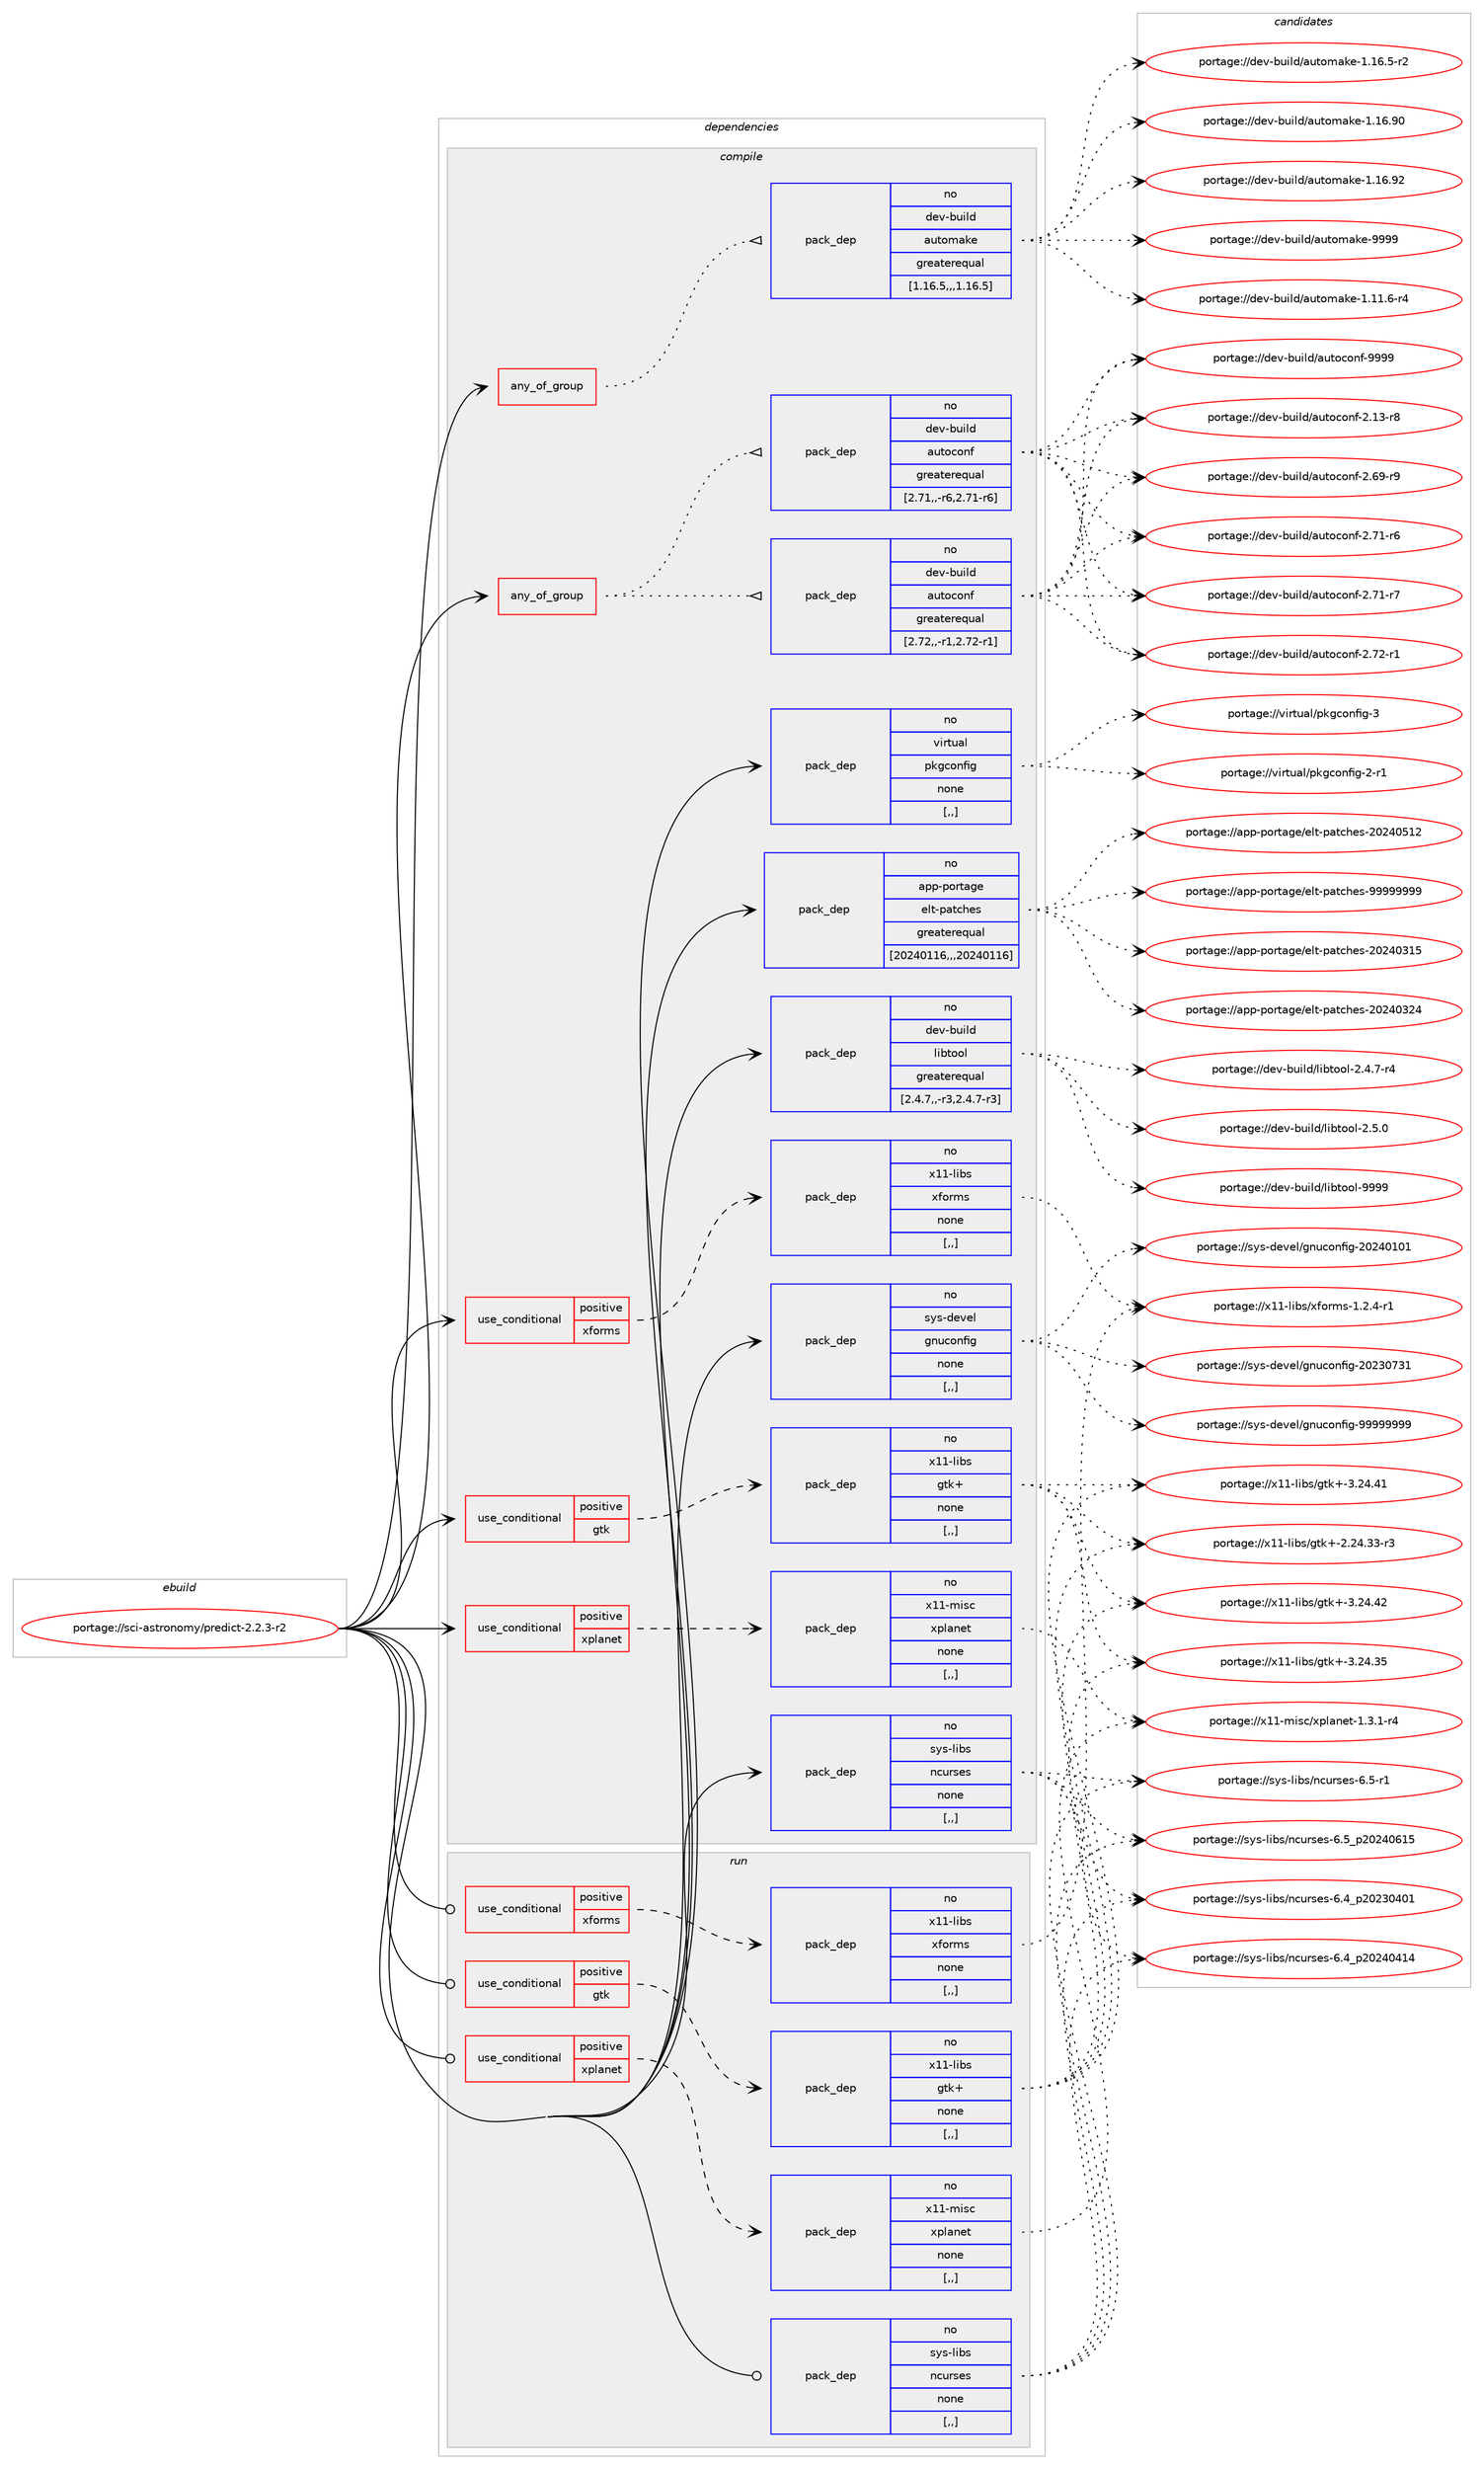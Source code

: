 digraph prolog {

# *************
# Graph options
# *************

newrank=true;
concentrate=true;
compound=true;
graph [rankdir=LR,fontname=Helvetica,fontsize=10,ranksep=1.5];#, ranksep=2.5, nodesep=0.2];
edge  [arrowhead=vee];
node  [fontname=Helvetica,fontsize=10];

# **********
# The ebuild
# **********

subgraph cluster_leftcol {
color=gray;
rank=same;
label=<<i>ebuild</i>>;
id [label="portage://sci-astronomy/predict-2.2.3-r2", color=red, width=4, href="../sci-astronomy/predict-2.2.3-r2.svg"];
}

# ****************
# The dependencies
# ****************

subgraph cluster_midcol {
color=gray;
label=<<i>dependencies</i>>;
subgraph cluster_compile {
fillcolor="#eeeeee";
style=filled;
label=<<i>compile</i>>;
subgraph any2564 {
dependency382281 [label=<<TABLE BORDER="0" CELLBORDER="1" CELLSPACING="0" CELLPADDING="4"><TR><TD CELLPADDING="10">any_of_group</TD></TR></TABLE>>, shape=none, color=red];subgraph pack278417 {
dependency382282 [label=<<TABLE BORDER="0" CELLBORDER="1" CELLSPACING="0" CELLPADDING="4" WIDTH="220"><TR><TD ROWSPAN="6" CELLPADDING="30">pack_dep</TD></TR><TR><TD WIDTH="110">no</TD></TR><TR><TD>dev-build</TD></TR><TR><TD>autoconf</TD></TR><TR><TD>greaterequal</TD></TR><TR><TD>[2.72,,-r1,2.72-r1]</TD></TR></TABLE>>, shape=none, color=blue];
}
dependency382281:e -> dependency382282:w [weight=20,style="dotted",arrowhead="oinv"];
subgraph pack278418 {
dependency382283 [label=<<TABLE BORDER="0" CELLBORDER="1" CELLSPACING="0" CELLPADDING="4" WIDTH="220"><TR><TD ROWSPAN="6" CELLPADDING="30">pack_dep</TD></TR><TR><TD WIDTH="110">no</TD></TR><TR><TD>dev-build</TD></TR><TR><TD>autoconf</TD></TR><TR><TD>greaterequal</TD></TR><TR><TD>[2.71,,-r6,2.71-r6]</TD></TR></TABLE>>, shape=none, color=blue];
}
dependency382281:e -> dependency382283:w [weight=20,style="dotted",arrowhead="oinv"];
}
id:e -> dependency382281:w [weight=20,style="solid",arrowhead="vee"];
subgraph any2565 {
dependency382284 [label=<<TABLE BORDER="0" CELLBORDER="1" CELLSPACING="0" CELLPADDING="4"><TR><TD CELLPADDING="10">any_of_group</TD></TR></TABLE>>, shape=none, color=red];subgraph pack278419 {
dependency382285 [label=<<TABLE BORDER="0" CELLBORDER="1" CELLSPACING="0" CELLPADDING="4" WIDTH="220"><TR><TD ROWSPAN="6" CELLPADDING="30">pack_dep</TD></TR><TR><TD WIDTH="110">no</TD></TR><TR><TD>dev-build</TD></TR><TR><TD>automake</TD></TR><TR><TD>greaterequal</TD></TR><TR><TD>[1.16.5,,,1.16.5]</TD></TR></TABLE>>, shape=none, color=blue];
}
dependency382284:e -> dependency382285:w [weight=20,style="dotted",arrowhead="oinv"];
}
id:e -> dependency382284:w [weight=20,style="solid",arrowhead="vee"];
subgraph cond101119 {
dependency382286 [label=<<TABLE BORDER="0" CELLBORDER="1" CELLSPACING="0" CELLPADDING="4"><TR><TD ROWSPAN="3" CELLPADDING="10">use_conditional</TD></TR><TR><TD>positive</TD></TR><TR><TD>gtk</TD></TR></TABLE>>, shape=none, color=red];
subgraph pack278420 {
dependency382287 [label=<<TABLE BORDER="0" CELLBORDER="1" CELLSPACING="0" CELLPADDING="4" WIDTH="220"><TR><TD ROWSPAN="6" CELLPADDING="30">pack_dep</TD></TR><TR><TD WIDTH="110">no</TD></TR><TR><TD>x11-libs</TD></TR><TR><TD>gtk+</TD></TR><TR><TD>none</TD></TR><TR><TD>[,,]</TD></TR></TABLE>>, shape=none, color=blue];
}
dependency382286:e -> dependency382287:w [weight=20,style="dashed",arrowhead="vee"];
}
id:e -> dependency382286:w [weight=20,style="solid",arrowhead="vee"];
subgraph cond101120 {
dependency382288 [label=<<TABLE BORDER="0" CELLBORDER="1" CELLSPACING="0" CELLPADDING="4"><TR><TD ROWSPAN="3" CELLPADDING="10">use_conditional</TD></TR><TR><TD>positive</TD></TR><TR><TD>xforms</TD></TR></TABLE>>, shape=none, color=red];
subgraph pack278421 {
dependency382289 [label=<<TABLE BORDER="0" CELLBORDER="1" CELLSPACING="0" CELLPADDING="4" WIDTH="220"><TR><TD ROWSPAN="6" CELLPADDING="30">pack_dep</TD></TR><TR><TD WIDTH="110">no</TD></TR><TR><TD>x11-libs</TD></TR><TR><TD>xforms</TD></TR><TR><TD>none</TD></TR><TR><TD>[,,]</TD></TR></TABLE>>, shape=none, color=blue];
}
dependency382288:e -> dependency382289:w [weight=20,style="dashed",arrowhead="vee"];
}
id:e -> dependency382288:w [weight=20,style="solid",arrowhead="vee"];
subgraph cond101121 {
dependency382290 [label=<<TABLE BORDER="0" CELLBORDER="1" CELLSPACING="0" CELLPADDING="4"><TR><TD ROWSPAN="3" CELLPADDING="10">use_conditional</TD></TR><TR><TD>positive</TD></TR><TR><TD>xplanet</TD></TR></TABLE>>, shape=none, color=red];
subgraph pack278422 {
dependency382291 [label=<<TABLE BORDER="0" CELLBORDER="1" CELLSPACING="0" CELLPADDING="4" WIDTH="220"><TR><TD ROWSPAN="6" CELLPADDING="30">pack_dep</TD></TR><TR><TD WIDTH="110">no</TD></TR><TR><TD>x11-misc</TD></TR><TR><TD>xplanet</TD></TR><TR><TD>none</TD></TR><TR><TD>[,,]</TD></TR></TABLE>>, shape=none, color=blue];
}
dependency382290:e -> dependency382291:w [weight=20,style="dashed",arrowhead="vee"];
}
id:e -> dependency382290:w [weight=20,style="solid",arrowhead="vee"];
subgraph pack278423 {
dependency382292 [label=<<TABLE BORDER="0" CELLBORDER="1" CELLSPACING="0" CELLPADDING="4" WIDTH="220"><TR><TD ROWSPAN="6" CELLPADDING="30">pack_dep</TD></TR><TR><TD WIDTH="110">no</TD></TR><TR><TD>app-portage</TD></TR><TR><TD>elt-patches</TD></TR><TR><TD>greaterequal</TD></TR><TR><TD>[20240116,,,20240116]</TD></TR></TABLE>>, shape=none, color=blue];
}
id:e -> dependency382292:w [weight=20,style="solid",arrowhead="vee"];
subgraph pack278424 {
dependency382293 [label=<<TABLE BORDER="0" CELLBORDER="1" CELLSPACING="0" CELLPADDING="4" WIDTH="220"><TR><TD ROWSPAN="6" CELLPADDING="30">pack_dep</TD></TR><TR><TD WIDTH="110">no</TD></TR><TR><TD>dev-build</TD></TR><TR><TD>libtool</TD></TR><TR><TD>greaterequal</TD></TR><TR><TD>[2.4.7,,-r3,2.4.7-r3]</TD></TR></TABLE>>, shape=none, color=blue];
}
id:e -> dependency382293:w [weight=20,style="solid",arrowhead="vee"];
subgraph pack278425 {
dependency382294 [label=<<TABLE BORDER="0" CELLBORDER="1" CELLSPACING="0" CELLPADDING="4" WIDTH="220"><TR><TD ROWSPAN="6" CELLPADDING="30">pack_dep</TD></TR><TR><TD WIDTH="110">no</TD></TR><TR><TD>sys-devel</TD></TR><TR><TD>gnuconfig</TD></TR><TR><TD>none</TD></TR><TR><TD>[,,]</TD></TR></TABLE>>, shape=none, color=blue];
}
id:e -> dependency382294:w [weight=20,style="solid",arrowhead="vee"];
subgraph pack278426 {
dependency382295 [label=<<TABLE BORDER="0" CELLBORDER="1" CELLSPACING="0" CELLPADDING="4" WIDTH="220"><TR><TD ROWSPAN="6" CELLPADDING="30">pack_dep</TD></TR><TR><TD WIDTH="110">no</TD></TR><TR><TD>sys-libs</TD></TR><TR><TD>ncurses</TD></TR><TR><TD>none</TD></TR><TR><TD>[,,]</TD></TR></TABLE>>, shape=none, color=blue];
}
id:e -> dependency382295:w [weight=20,style="solid",arrowhead="vee"];
subgraph pack278427 {
dependency382296 [label=<<TABLE BORDER="0" CELLBORDER="1" CELLSPACING="0" CELLPADDING="4" WIDTH="220"><TR><TD ROWSPAN="6" CELLPADDING="30">pack_dep</TD></TR><TR><TD WIDTH="110">no</TD></TR><TR><TD>virtual</TD></TR><TR><TD>pkgconfig</TD></TR><TR><TD>none</TD></TR><TR><TD>[,,]</TD></TR></TABLE>>, shape=none, color=blue];
}
id:e -> dependency382296:w [weight=20,style="solid",arrowhead="vee"];
}
subgraph cluster_compileandrun {
fillcolor="#eeeeee";
style=filled;
label=<<i>compile and run</i>>;
}
subgraph cluster_run {
fillcolor="#eeeeee";
style=filled;
label=<<i>run</i>>;
subgraph cond101122 {
dependency382297 [label=<<TABLE BORDER="0" CELLBORDER="1" CELLSPACING="0" CELLPADDING="4"><TR><TD ROWSPAN="3" CELLPADDING="10">use_conditional</TD></TR><TR><TD>positive</TD></TR><TR><TD>gtk</TD></TR></TABLE>>, shape=none, color=red];
subgraph pack278428 {
dependency382298 [label=<<TABLE BORDER="0" CELLBORDER="1" CELLSPACING="0" CELLPADDING="4" WIDTH="220"><TR><TD ROWSPAN="6" CELLPADDING="30">pack_dep</TD></TR><TR><TD WIDTH="110">no</TD></TR><TR><TD>x11-libs</TD></TR><TR><TD>gtk+</TD></TR><TR><TD>none</TD></TR><TR><TD>[,,]</TD></TR></TABLE>>, shape=none, color=blue];
}
dependency382297:e -> dependency382298:w [weight=20,style="dashed",arrowhead="vee"];
}
id:e -> dependency382297:w [weight=20,style="solid",arrowhead="odot"];
subgraph cond101123 {
dependency382299 [label=<<TABLE BORDER="0" CELLBORDER="1" CELLSPACING="0" CELLPADDING="4"><TR><TD ROWSPAN="3" CELLPADDING="10">use_conditional</TD></TR><TR><TD>positive</TD></TR><TR><TD>xforms</TD></TR></TABLE>>, shape=none, color=red];
subgraph pack278429 {
dependency382300 [label=<<TABLE BORDER="0" CELLBORDER="1" CELLSPACING="0" CELLPADDING="4" WIDTH="220"><TR><TD ROWSPAN="6" CELLPADDING="30">pack_dep</TD></TR><TR><TD WIDTH="110">no</TD></TR><TR><TD>x11-libs</TD></TR><TR><TD>xforms</TD></TR><TR><TD>none</TD></TR><TR><TD>[,,]</TD></TR></TABLE>>, shape=none, color=blue];
}
dependency382299:e -> dependency382300:w [weight=20,style="dashed",arrowhead="vee"];
}
id:e -> dependency382299:w [weight=20,style="solid",arrowhead="odot"];
subgraph cond101124 {
dependency382301 [label=<<TABLE BORDER="0" CELLBORDER="1" CELLSPACING="0" CELLPADDING="4"><TR><TD ROWSPAN="3" CELLPADDING="10">use_conditional</TD></TR><TR><TD>positive</TD></TR><TR><TD>xplanet</TD></TR></TABLE>>, shape=none, color=red];
subgraph pack278430 {
dependency382302 [label=<<TABLE BORDER="0" CELLBORDER="1" CELLSPACING="0" CELLPADDING="4" WIDTH="220"><TR><TD ROWSPAN="6" CELLPADDING="30">pack_dep</TD></TR><TR><TD WIDTH="110">no</TD></TR><TR><TD>x11-misc</TD></TR><TR><TD>xplanet</TD></TR><TR><TD>none</TD></TR><TR><TD>[,,]</TD></TR></TABLE>>, shape=none, color=blue];
}
dependency382301:e -> dependency382302:w [weight=20,style="dashed",arrowhead="vee"];
}
id:e -> dependency382301:w [weight=20,style="solid",arrowhead="odot"];
subgraph pack278431 {
dependency382303 [label=<<TABLE BORDER="0" CELLBORDER="1" CELLSPACING="0" CELLPADDING="4" WIDTH="220"><TR><TD ROWSPAN="6" CELLPADDING="30">pack_dep</TD></TR><TR><TD WIDTH="110">no</TD></TR><TR><TD>sys-libs</TD></TR><TR><TD>ncurses</TD></TR><TR><TD>none</TD></TR><TR><TD>[,,]</TD></TR></TABLE>>, shape=none, color=blue];
}
id:e -> dependency382303:w [weight=20,style="solid",arrowhead="odot"];
}
}

# **************
# The candidates
# **************

subgraph cluster_choices {
rank=same;
color=gray;
label=<<i>candidates</i>>;

subgraph choice278417 {
color=black;
nodesep=1;
choice100101118459811710510810047971171161119911111010245504649514511456 [label="portage://dev-build/autoconf-2.13-r8", color=red, width=4,href="../dev-build/autoconf-2.13-r8.svg"];
choice100101118459811710510810047971171161119911111010245504654574511457 [label="portage://dev-build/autoconf-2.69-r9", color=red, width=4,href="../dev-build/autoconf-2.69-r9.svg"];
choice100101118459811710510810047971171161119911111010245504655494511454 [label="portage://dev-build/autoconf-2.71-r6", color=red, width=4,href="../dev-build/autoconf-2.71-r6.svg"];
choice100101118459811710510810047971171161119911111010245504655494511455 [label="portage://dev-build/autoconf-2.71-r7", color=red, width=4,href="../dev-build/autoconf-2.71-r7.svg"];
choice100101118459811710510810047971171161119911111010245504655504511449 [label="portage://dev-build/autoconf-2.72-r1", color=red, width=4,href="../dev-build/autoconf-2.72-r1.svg"];
choice10010111845981171051081004797117116111991111101024557575757 [label="portage://dev-build/autoconf-9999", color=red, width=4,href="../dev-build/autoconf-9999.svg"];
dependency382282:e -> choice100101118459811710510810047971171161119911111010245504649514511456:w [style=dotted,weight="100"];
dependency382282:e -> choice100101118459811710510810047971171161119911111010245504654574511457:w [style=dotted,weight="100"];
dependency382282:e -> choice100101118459811710510810047971171161119911111010245504655494511454:w [style=dotted,weight="100"];
dependency382282:e -> choice100101118459811710510810047971171161119911111010245504655494511455:w [style=dotted,weight="100"];
dependency382282:e -> choice100101118459811710510810047971171161119911111010245504655504511449:w [style=dotted,weight="100"];
dependency382282:e -> choice10010111845981171051081004797117116111991111101024557575757:w [style=dotted,weight="100"];
}
subgraph choice278418 {
color=black;
nodesep=1;
choice100101118459811710510810047971171161119911111010245504649514511456 [label="portage://dev-build/autoconf-2.13-r8", color=red, width=4,href="../dev-build/autoconf-2.13-r8.svg"];
choice100101118459811710510810047971171161119911111010245504654574511457 [label="portage://dev-build/autoconf-2.69-r9", color=red, width=4,href="../dev-build/autoconf-2.69-r9.svg"];
choice100101118459811710510810047971171161119911111010245504655494511454 [label="portage://dev-build/autoconf-2.71-r6", color=red, width=4,href="../dev-build/autoconf-2.71-r6.svg"];
choice100101118459811710510810047971171161119911111010245504655494511455 [label="portage://dev-build/autoconf-2.71-r7", color=red, width=4,href="../dev-build/autoconf-2.71-r7.svg"];
choice100101118459811710510810047971171161119911111010245504655504511449 [label="portage://dev-build/autoconf-2.72-r1", color=red, width=4,href="../dev-build/autoconf-2.72-r1.svg"];
choice10010111845981171051081004797117116111991111101024557575757 [label="portage://dev-build/autoconf-9999", color=red, width=4,href="../dev-build/autoconf-9999.svg"];
dependency382283:e -> choice100101118459811710510810047971171161119911111010245504649514511456:w [style=dotted,weight="100"];
dependency382283:e -> choice100101118459811710510810047971171161119911111010245504654574511457:w [style=dotted,weight="100"];
dependency382283:e -> choice100101118459811710510810047971171161119911111010245504655494511454:w [style=dotted,weight="100"];
dependency382283:e -> choice100101118459811710510810047971171161119911111010245504655494511455:w [style=dotted,weight="100"];
dependency382283:e -> choice100101118459811710510810047971171161119911111010245504655504511449:w [style=dotted,weight="100"];
dependency382283:e -> choice10010111845981171051081004797117116111991111101024557575757:w [style=dotted,weight="100"];
}
subgraph choice278419 {
color=black;
nodesep=1;
choice1001011184598117105108100479711711611110997107101454946494946544511452 [label="portage://dev-build/automake-1.11.6-r4", color=red, width=4,href="../dev-build/automake-1.11.6-r4.svg"];
choice1001011184598117105108100479711711611110997107101454946495446534511450 [label="portage://dev-build/automake-1.16.5-r2", color=red, width=4,href="../dev-build/automake-1.16.5-r2.svg"];
choice10010111845981171051081004797117116111109971071014549464954465748 [label="portage://dev-build/automake-1.16.90", color=red, width=4,href="../dev-build/automake-1.16.90.svg"];
choice10010111845981171051081004797117116111109971071014549464954465750 [label="portage://dev-build/automake-1.16.92", color=red, width=4,href="../dev-build/automake-1.16.92.svg"];
choice10010111845981171051081004797117116111109971071014557575757 [label="portage://dev-build/automake-9999", color=red, width=4,href="../dev-build/automake-9999.svg"];
dependency382285:e -> choice1001011184598117105108100479711711611110997107101454946494946544511452:w [style=dotted,weight="100"];
dependency382285:e -> choice1001011184598117105108100479711711611110997107101454946495446534511450:w [style=dotted,weight="100"];
dependency382285:e -> choice10010111845981171051081004797117116111109971071014549464954465748:w [style=dotted,weight="100"];
dependency382285:e -> choice10010111845981171051081004797117116111109971071014549464954465750:w [style=dotted,weight="100"];
dependency382285:e -> choice10010111845981171051081004797117116111109971071014557575757:w [style=dotted,weight="100"];
}
subgraph choice278420 {
color=black;
nodesep=1;
choice12049494510810598115471031161074345504650524651514511451 [label="portage://x11-libs/gtk+-2.24.33-r3", color=red, width=4,href="../x11-libs/gtk+-2.24.33-r3.svg"];
choice1204949451081059811547103116107434551465052465153 [label="portage://x11-libs/gtk+-3.24.35", color=red, width=4,href="../x11-libs/gtk+-3.24.35.svg"];
choice1204949451081059811547103116107434551465052465249 [label="portage://x11-libs/gtk+-3.24.41", color=red, width=4,href="../x11-libs/gtk+-3.24.41.svg"];
choice1204949451081059811547103116107434551465052465250 [label="portage://x11-libs/gtk+-3.24.42", color=red, width=4,href="../x11-libs/gtk+-3.24.42.svg"];
dependency382287:e -> choice12049494510810598115471031161074345504650524651514511451:w [style=dotted,weight="100"];
dependency382287:e -> choice1204949451081059811547103116107434551465052465153:w [style=dotted,weight="100"];
dependency382287:e -> choice1204949451081059811547103116107434551465052465249:w [style=dotted,weight="100"];
dependency382287:e -> choice1204949451081059811547103116107434551465052465250:w [style=dotted,weight="100"];
}
subgraph choice278421 {
color=black;
nodesep=1;
choice12049494510810598115471201021111141091154549465046524511449 [label="portage://x11-libs/xforms-1.2.4-r1", color=red, width=4,href="../x11-libs/xforms-1.2.4-r1.svg"];
dependency382289:e -> choice12049494510810598115471201021111141091154549465046524511449:w [style=dotted,weight="100"];
}
subgraph choice278422 {
color=black;
nodesep=1;
choice1204949451091051159947120112108971101011164549465146494511452 [label="portage://x11-misc/xplanet-1.3.1-r4", color=red, width=4,href="../x11-misc/xplanet-1.3.1-r4.svg"];
dependency382291:e -> choice1204949451091051159947120112108971101011164549465146494511452:w [style=dotted,weight="100"];
}
subgraph choice278423 {
color=black;
nodesep=1;
choice97112112451121111141169710310147101108116451129711699104101115455048505248514953 [label="portage://app-portage/elt-patches-20240315", color=red, width=4,href="../app-portage/elt-patches-20240315.svg"];
choice97112112451121111141169710310147101108116451129711699104101115455048505248515052 [label="portage://app-portage/elt-patches-20240324", color=red, width=4,href="../app-portage/elt-patches-20240324.svg"];
choice97112112451121111141169710310147101108116451129711699104101115455048505248534950 [label="portage://app-portage/elt-patches-20240512", color=red, width=4,href="../app-portage/elt-patches-20240512.svg"];
choice97112112451121111141169710310147101108116451129711699104101115455757575757575757 [label="portage://app-portage/elt-patches-99999999", color=red, width=4,href="../app-portage/elt-patches-99999999.svg"];
dependency382292:e -> choice97112112451121111141169710310147101108116451129711699104101115455048505248514953:w [style=dotted,weight="100"];
dependency382292:e -> choice97112112451121111141169710310147101108116451129711699104101115455048505248515052:w [style=dotted,weight="100"];
dependency382292:e -> choice97112112451121111141169710310147101108116451129711699104101115455048505248534950:w [style=dotted,weight="100"];
dependency382292:e -> choice97112112451121111141169710310147101108116451129711699104101115455757575757575757:w [style=dotted,weight="100"];
}
subgraph choice278424 {
color=black;
nodesep=1;
choice100101118459811710510810047108105981161111111084550465246554511452 [label="portage://dev-build/libtool-2.4.7-r4", color=red, width=4,href="../dev-build/libtool-2.4.7-r4.svg"];
choice10010111845981171051081004710810598116111111108455046534648 [label="portage://dev-build/libtool-2.5.0", color=red, width=4,href="../dev-build/libtool-2.5.0.svg"];
choice100101118459811710510810047108105981161111111084557575757 [label="portage://dev-build/libtool-9999", color=red, width=4,href="../dev-build/libtool-9999.svg"];
dependency382293:e -> choice100101118459811710510810047108105981161111111084550465246554511452:w [style=dotted,weight="100"];
dependency382293:e -> choice10010111845981171051081004710810598116111111108455046534648:w [style=dotted,weight="100"];
dependency382293:e -> choice100101118459811710510810047108105981161111111084557575757:w [style=dotted,weight="100"];
}
subgraph choice278425 {
color=black;
nodesep=1;
choice115121115451001011181011084710311011799111110102105103455048505148555149 [label="portage://sys-devel/gnuconfig-20230731", color=red, width=4,href="../sys-devel/gnuconfig-20230731.svg"];
choice115121115451001011181011084710311011799111110102105103455048505248494849 [label="portage://sys-devel/gnuconfig-20240101", color=red, width=4,href="../sys-devel/gnuconfig-20240101.svg"];
choice115121115451001011181011084710311011799111110102105103455757575757575757 [label="portage://sys-devel/gnuconfig-99999999", color=red, width=4,href="../sys-devel/gnuconfig-99999999.svg"];
dependency382294:e -> choice115121115451001011181011084710311011799111110102105103455048505148555149:w [style=dotted,weight="100"];
dependency382294:e -> choice115121115451001011181011084710311011799111110102105103455048505248494849:w [style=dotted,weight="100"];
dependency382294:e -> choice115121115451001011181011084710311011799111110102105103455757575757575757:w [style=dotted,weight="100"];
}
subgraph choice278426 {
color=black;
nodesep=1;
choice1151211154510810598115471109911711411510111545544652951125048505148524849 [label="portage://sys-libs/ncurses-6.4_p20230401", color=red, width=4,href="../sys-libs/ncurses-6.4_p20230401.svg"];
choice1151211154510810598115471109911711411510111545544652951125048505248524952 [label="portage://sys-libs/ncurses-6.4_p20240414", color=red, width=4,href="../sys-libs/ncurses-6.4_p20240414.svg"];
choice11512111545108105981154711099117114115101115455446534511449 [label="portage://sys-libs/ncurses-6.5-r1", color=red, width=4,href="../sys-libs/ncurses-6.5-r1.svg"];
choice1151211154510810598115471109911711411510111545544653951125048505248544953 [label="portage://sys-libs/ncurses-6.5_p20240615", color=red, width=4,href="../sys-libs/ncurses-6.5_p20240615.svg"];
dependency382295:e -> choice1151211154510810598115471109911711411510111545544652951125048505148524849:w [style=dotted,weight="100"];
dependency382295:e -> choice1151211154510810598115471109911711411510111545544652951125048505248524952:w [style=dotted,weight="100"];
dependency382295:e -> choice11512111545108105981154711099117114115101115455446534511449:w [style=dotted,weight="100"];
dependency382295:e -> choice1151211154510810598115471109911711411510111545544653951125048505248544953:w [style=dotted,weight="100"];
}
subgraph choice278427 {
color=black;
nodesep=1;
choice11810511411611797108471121071039911111010210510345504511449 [label="portage://virtual/pkgconfig-2-r1", color=red, width=4,href="../virtual/pkgconfig-2-r1.svg"];
choice1181051141161179710847112107103991111101021051034551 [label="portage://virtual/pkgconfig-3", color=red, width=4,href="../virtual/pkgconfig-3.svg"];
dependency382296:e -> choice11810511411611797108471121071039911111010210510345504511449:w [style=dotted,weight="100"];
dependency382296:e -> choice1181051141161179710847112107103991111101021051034551:w [style=dotted,weight="100"];
}
subgraph choice278428 {
color=black;
nodesep=1;
choice12049494510810598115471031161074345504650524651514511451 [label="portage://x11-libs/gtk+-2.24.33-r3", color=red, width=4,href="../x11-libs/gtk+-2.24.33-r3.svg"];
choice1204949451081059811547103116107434551465052465153 [label="portage://x11-libs/gtk+-3.24.35", color=red, width=4,href="../x11-libs/gtk+-3.24.35.svg"];
choice1204949451081059811547103116107434551465052465249 [label="portage://x11-libs/gtk+-3.24.41", color=red, width=4,href="../x11-libs/gtk+-3.24.41.svg"];
choice1204949451081059811547103116107434551465052465250 [label="portage://x11-libs/gtk+-3.24.42", color=red, width=4,href="../x11-libs/gtk+-3.24.42.svg"];
dependency382298:e -> choice12049494510810598115471031161074345504650524651514511451:w [style=dotted,weight="100"];
dependency382298:e -> choice1204949451081059811547103116107434551465052465153:w [style=dotted,weight="100"];
dependency382298:e -> choice1204949451081059811547103116107434551465052465249:w [style=dotted,weight="100"];
dependency382298:e -> choice1204949451081059811547103116107434551465052465250:w [style=dotted,weight="100"];
}
subgraph choice278429 {
color=black;
nodesep=1;
choice12049494510810598115471201021111141091154549465046524511449 [label="portage://x11-libs/xforms-1.2.4-r1", color=red, width=4,href="../x11-libs/xforms-1.2.4-r1.svg"];
dependency382300:e -> choice12049494510810598115471201021111141091154549465046524511449:w [style=dotted,weight="100"];
}
subgraph choice278430 {
color=black;
nodesep=1;
choice1204949451091051159947120112108971101011164549465146494511452 [label="portage://x11-misc/xplanet-1.3.1-r4", color=red, width=4,href="../x11-misc/xplanet-1.3.1-r4.svg"];
dependency382302:e -> choice1204949451091051159947120112108971101011164549465146494511452:w [style=dotted,weight="100"];
}
subgraph choice278431 {
color=black;
nodesep=1;
choice1151211154510810598115471109911711411510111545544652951125048505148524849 [label="portage://sys-libs/ncurses-6.4_p20230401", color=red, width=4,href="../sys-libs/ncurses-6.4_p20230401.svg"];
choice1151211154510810598115471109911711411510111545544652951125048505248524952 [label="portage://sys-libs/ncurses-6.4_p20240414", color=red, width=4,href="../sys-libs/ncurses-6.4_p20240414.svg"];
choice11512111545108105981154711099117114115101115455446534511449 [label="portage://sys-libs/ncurses-6.5-r1", color=red, width=4,href="../sys-libs/ncurses-6.5-r1.svg"];
choice1151211154510810598115471109911711411510111545544653951125048505248544953 [label="portage://sys-libs/ncurses-6.5_p20240615", color=red, width=4,href="../sys-libs/ncurses-6.5_p20240615.svg"];
dependency382303:e -> choice1151211154510810598115471109911711411510111545544652951125048505148524849:w [style=dotted,weight="100"];
dependency382303:e -> choice1151211154510810598115471109911711411510111545544652951125048505248524952:w [style=dotted,weight="100"];
dependency382303:e -> choice11512111545108105981154711099117114115101115455446534511449:w [style=dotted,weight="100"];
dependency382303:e -> choice1151211154510810598115471109911711411510111545544653951125048505248544953:w [style=dotted,weight="100"];
}
}

}
